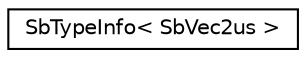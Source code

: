 digraph "Graphical Class Hierarchy"
{
 // LATEX_PDF_SIZE
  edge [fontname="Helvetica",fontsize="10",labelfontname="Helvetica",labelfontsize="10"];
  node [fontname="Helvetica",fontsize="10",shape=record];
  rankdir="LR";
  Node0 [label="SbTypeInfo\< SbVec2us \>",height=0.2,width=0.4,color="black", fillcolor="white", style="filled",URL="$structSbTypeInfo_3_01SbVec2us_01_4.html",tooltip=" "];
}
